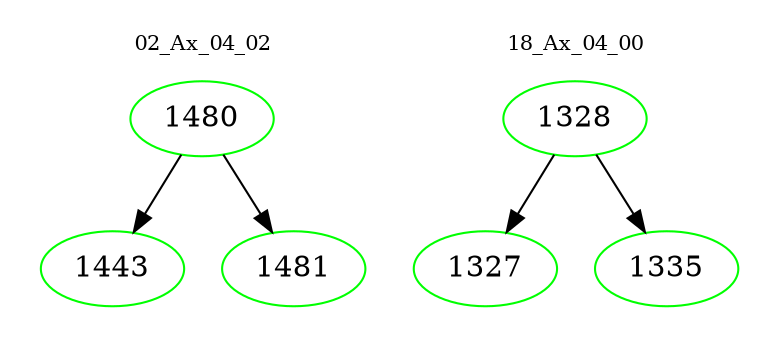 digraph{
subgraph cluster_0 {
color = white
label = "02_Ax_04_02";
fontsize=10;
T0_1480 [label="1480", color="green"]
T0_1480 -> T0_1443 [color="black"]
T0_1443 [label="1443", color="green"]
T0_1480 -> T0_1481 [color="black"]
T0_1481 [label="1481", color="green"]
}
subgraph cluster_1 {
color = white
label = "18_Ax_04_00";
fontsize=10;
T1_1328 [label="1328", color="green"]
T1_1328 -> T1_1327 [color="black"]
T1_1327 [label="1327", color="green"]
T1_1328 -> T1_1335 [color="black"]
T1_1335 [label="1335", color="green"]
}
}
